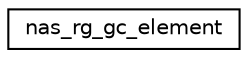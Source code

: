 digraph "Graphical Class Hierarchy"
{
 // LATEX_PDF_SIZE
  edge [fontname="Helvetica",fontsize="10",labelfontname="Helvetica",labelfontsize="10"];
  node [fontname="Helvetica",fontsize="10",shape=record];
  rankdir="LR";
  Node0 [label="nas_rg_gc_element",height=0.2,width=0.4,color="black", fillcolor="white", style="filled",URL="$structnas__rg__gc__element.html",tooltip=" "];
}
